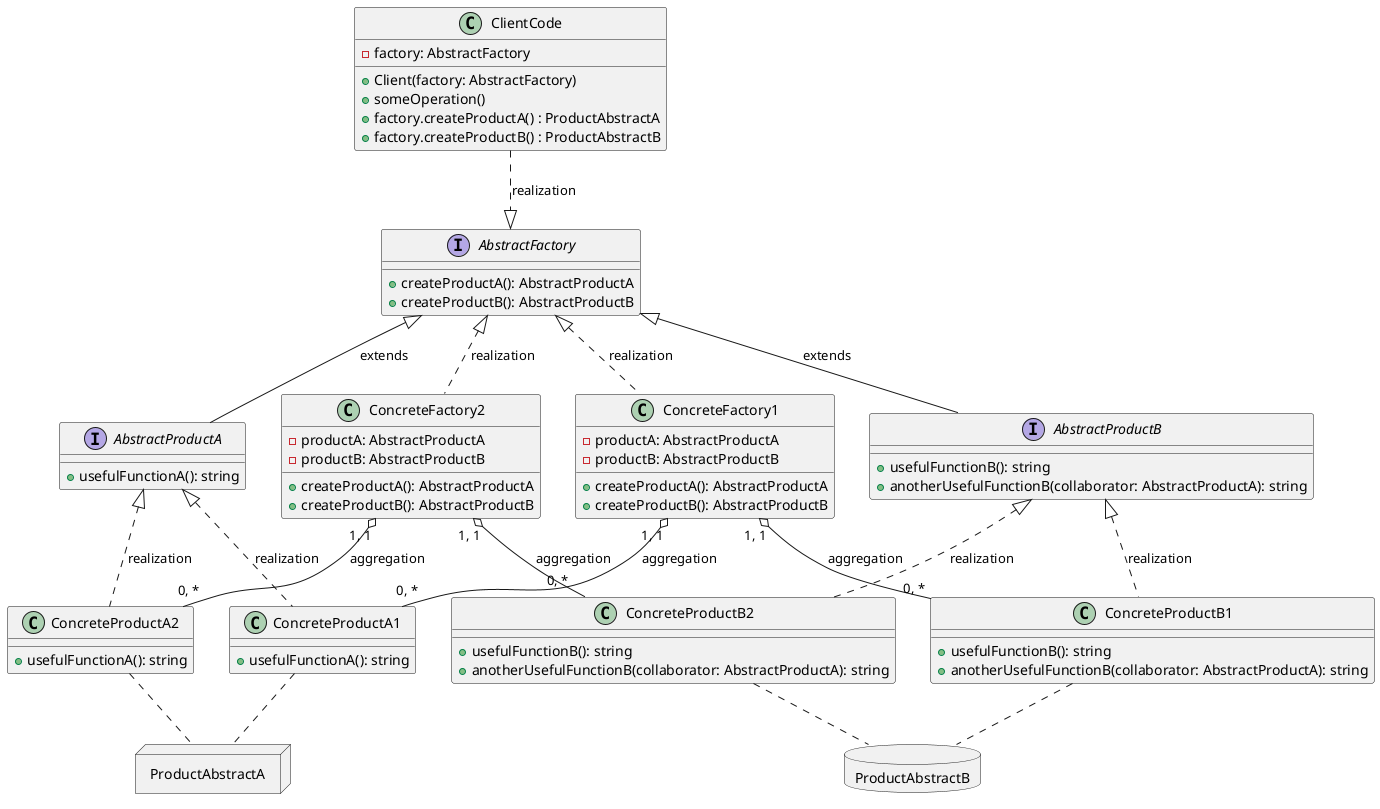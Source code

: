 @startuml af
' skinparam packageStyle rectangle

' O código cliente funciona com fábricas e produtos apenas por meio de resumo
' tipos: AbstractFactory e AbstractProduct. Isso permite que você passe por
' qualquer fábrica ou subclasse do produto para o código do cliente sem
' quebrá-lo.

  class ClientCode {
    -factory: AbstractFactory
    +Client(factory: AbstractFactory)
    +someOperation()
    +factory.createProductA() : ProductAbstractA
    +factory.createProductB() : ProductAbstractB

  '   console.log(ProductAbstractB.usefulFunctionB());
  '   console.log(ProductAbstractB.anotherUsefulFunctionB(ProductAbstractA));
  }

' A interface Abstract Factory declara um conjunto de métodos que retornam
' diferentes produtos abstratos. Esses produtos são chamados de família e são
' relacionado por um tema ou conceito de alto nível. Produtos de uma família
' geralmente são capazes de colaborar entre si. Uma família de produtos pode
' ter vários variantes, mas os produtos de uma variante são incompatíveis com
' os produtos de outro.

  interface AbstractFactory{
    +createProductA(): AbstractProductA
    +createProductB(): AbstractProductB
  }
  
' As fábricas concretas produzem uma família de produtos que pertencem a um
' único variante. A fábrica garante que os produtos resultantes são 
' compatíveis. Note que as assinaturas dos métodos da Fábrica concreta retornam
' um produto abstrato, enquanto dentro do método um produto concreto é
' instanciado.

  class ConcreteFactory1{
    -productA: AbstractProductA
    -productB: AbstractProductB
    +createProductA(): AbstractProductA
    +createProductB(): AbstractProductB
  }

' Cada Fábrica de Concreto possui uma variante de produto correspondente.

  class ConcreteFactory2{
    -productA: AbstractProductA
    -productB: AbstractProductB
    +createProductA(): AbstractProductA
    +createProductB(): AbstractProductB
  }

' Cada produto distinto de uma família de produtos deve ter uma interface básica. Todos
' variantes do produto devem implementar esta interface.

  interface AbstractProductA{
    +usefulFunctionA(): string
  }

' Esses produtos de concreto são criados por fábricas de concreto correspondentes.

  class ConcreteProductA1{
    +usefulFunctionA(): string
  }

  class ConcreteProductA2{
    +usefulFunctionA(): string
  }

  interface AbstractProductB{
    +usefulFunctionB(): string
    +anotherUsefulFunctionB(collaborator: AbstractProductA): string
  }

' Esta é a interface básica de outro produto. Todos os produtos podem interagir
' entre si, mas a interação adequada só é possível entre produtos de
' a mesma variante concreta.

  class ConcreteProductB1{

    ' O produto B é capaz de fazer suas próprias coisas ...
    +usefulFunctionB(): string
    ' ... mas também pode colaborar com o ProdutoA.
    '
    ' A Abstract Factory certifica-se de que todos os produtos que cria são da
    ' mesma variante e, portanto, compatível.
    +anotherUsefulFunctionB(collaborator: AbstractProductA): string
  }

' Esses produtos concretos são criados por fábricas concretas
' correspondentes.

  class ConcreteProductB2{
    +usefulFunctionB(): string
    ' A variante, Produto B2, só funciona corretamente com a variante,
    ' Produto A2. No entanto, ele aceita qualquer instância de AbstractProductA
    ' como um argumento.
    +anotherUsefulFunctionB(collaborator: AbstractProductA): string
  }

  package ProductAbstractA <<Node>> {
  }

  package ProductAbstractB <<Database>> {
  }

  ClientCode ..|> AbstractFactory : realization

  AbstractFactory <|.. ConcreteFactory1  : realization
  AbstractFactory <|.. ConcreteFactory2  : realization


  ConcreteFactory1 "1, 1" o-- "0, *" ConcreteProductA1  : aggregation
  ConcreteFactory1 "1, 1" o-- "0, *" ConcreteProductB1  : aggregation
  ConcreteFactory2 "1, 1" o-- "0, *" ConcreteProductA2  : aggregation
  ConcreteFactory2 "1, 1" o-- "0, *" ConcreteProductB2  : aggregation

  AbstractProductA <|.. ConcreteProductA1 : realization
  AbstractProductB <|.. ConcreteProductB1 : realization
  AbstractProductA <|.. ConcreteProductA2 : realization
  AbstractProductB <|.. ConcreteProductB2 : realization

  AbstractFactory <|-- AbstractProductA :extends
  AbstractFactory <|-- AbstractProductB :extends
  
  ConcreteProductA1 .. ProductAbstractA
  ConcreteProductA2 .. ProductAbstractA
  ConcreteProductB1 .. ProductAbstractB
  ConcreteProductB2 .. ProductAbstractB

@enduml